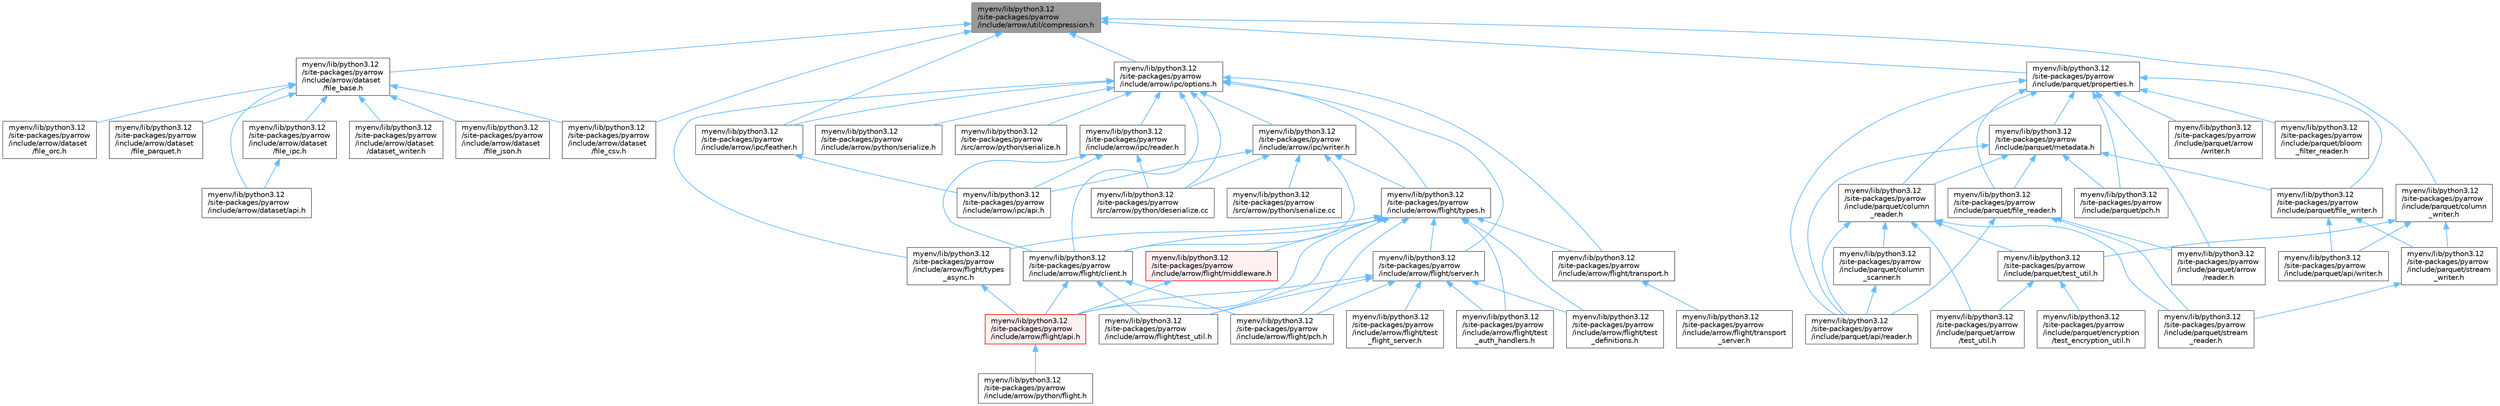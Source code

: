 digraph "myenv/lib/python3.12/site-packages/pyarrow/include/arrow/util/compression.h"
{
 // LATEX_PDF_SIZE
  bgcolor="transparent";
  edge [fontname=Helvetica,fontsize=10,labelfontname=Helvetica,labelfontsize=10];
  node [fontname=Helvetica,fontsize=10,shape=box,height=0.2,width=0.4];
  Node1 [id="Node000001",label="myenv/lib/python3.12\l/site-packages/pyarrow\l/include/arrow/util/compression.h",height=0.2,width=0.4,color="gray40", fillcolor="grey60", style="filled", fontcolor="black",tooltip=" "];
  Node1 -> Node2 [id="edge1_Node000001_Node000002",dir="back",color="steelblue1",style="solid",tooltip=" "];
  Node2 [id="Node000002",label="myenv/lib/python3.12\l/site-packages/pyarrow\l/include/arrow/dataset\l/file_base.h",height=0.2,width=0.4,color="grey40", fillcolor="white", style="filled",URL="$file__base_8h.html",tooltip=" "];
  Node2 -> Node3 [id="edge2_Node000002_Node000003",dir="back",color="steelblue1",style="solid",tooltip=" "];
  Node3 [id="Node000003",label="myenv/lib/python3.12\l/site-packages/pyarrow\l/include/arrow/dataset/api.h",height=0.2,width=0.4,color="grey40", fillcolor="white", style="filled",URL="$include_2arrow_2dataset_2api_8h.html",tooltip=" "];
  Node2 -> Node4 [id="edge3_Node000002_Node000004",dir="back",color="steelblue1",style="solid",tooltip=" "];
  Node4 [id="Node000004",label="myenv/lib/python3.12\l/site-packages/pyarrow\l/include/arrow/dataset\l/dataset_writer.h",height=0.2,width=0.4,color="grey40", fillcolor="white", style="filled",URL="$dataset__writer_8h.html",tooltip=" "];
  Node2 -> Node5 [id="edge4_Node000002_Node000005",dir="back",color="steelblue1",style="solid",tooltip=" "];
  Node5 [id="Node000005",label="myenv/lib/python3.12\l/site-packages/pyarrow\l/include/arrow/dataset\l/file_csv.h",height=0.2,width=0.4,color="grey40", fillcolor="white", style="filled",URL="$file__csv_8h.html",tooltip=" "];
  Node2 -> Node6 [id="edge5_Node000002_Node000006",dir="back",color="steelblue1",style="solid",tooltip=" "];
  Node6 [id="Node000006",label="myenv/lib/python3.12\l/site-packages/pyarrow\l/include/arrow/dataset\l/file_ipc.h",height=0.2,width=0.4,color="grey40", fillcolor="white", style="filled",URL="$file__ipc_8h.html",tooltip=" "];
  Node6 -> Node3 [id="edge6_Node000006_Node000003",dir="back",color="steelblue1",style="solid",tooltip=" "];
  Node2 -> Node7 [id="edge7_Node000002_Node000007",dir="back",color="steelblue1",style="solid",tooltip=" "];
  Node7 [id="Node000007",label="myenv/lib/python3.12\l/site-packages/pyarrow\l/include/arrow/dataset\l/file_json.h",height=0.2,width=0.4,color="grey40", fillcolor="white", style="filled",URL="$file__json_8h.html",tooltip=" "];
  Node2 -> Node8 [id="edge8_Node000002_Node000008",dir="back",color="steelblue1",style="solid",tooltip=" "];
  Node8 [id="Node000008",label="myenv/lib/python3.12\l/site-packages/pyarrow\l/include/arrow/dataset\l/file_orc.h",height=0.2,width=0.4,color="grey40", fillcolor="white", style="filled",URL="$file__orc_8h.html",tooltip=" "];
  Node2 -> Node9 [id="edge9_Node000002_Node000009",dir="back",color="steelblue1",style="solid",tooltip=" "];
  Node9 [id="Node000009",label="myenv/lib/python3.12\l/site-packages/pyarrow\l/include/arrow/dataset\l/file_parquet.h",height=0.2,width=0.4,color="grey40", fillcolor="white", style="filled",URL="$file__parquet_8h.html",tooltip=" "];
  Node1 -> Node5 [id="edge10_Node000001_Node000005",dir="back",color="steelblue1",style="solid",tooltip=" "];
  Node1 -> Node10 [id="edge11_Node000001_Node000010",dir="back",color="steelblue1",style="solid",tooltip=" "];
  Node10 [id="Node000010",label="myenv/lib/python3.12\l/site-packages/pyarrow\l/include/arrow/ipc/feather.h",height=0.2,width=0.4,color="grey40", fillcolor="white", style="filled",URL="$feather_8h.html",tooltip=" "];
  Node10 -> Node11 [id="edge12_Node000010_Node000011",dir="back",color="steelblue1",style="solid",tooltip=" "];
  Node11 [id="Node000011",label="myenv/lib/python3.12\l/site-packages/pyarrow\l/include/arrow/ipc/api.h",height=0.2,width=0.4,color="grey40", fillcolor="white", style="filled",URL="$include_2arrow_2ipc_2api_8h.html",tooltip=" "];
  Node1 -> Node12 [id="edge13_Node000001_Node000012",dir="back",color="steelblue1",style="solid",tooltip=" "];
  Node12 [id="Node000012",label="myenv/lib/python3.12\l/site-packages/pyarrow\l/include/arrow/ipc/options.h",height=0.2,width=0.4,color="grey40", fillcolor="white", style="filled",URL="$ipc_2options_8h.html",tooltip=" "];
  Node12 -> Node13 [id="edge14_Node000012_Node000013",dir="back",color="steelblue1",style="solid",tooltip=" "];
  Node13 [id="Node000013",label="myenv/lib/python3.12\l/site-packages/pyarrow\l/include/arrow/flight/client.h",height=0.2,width=0.4,color="grey40", fillcolor="white", style="filled",URL="$client_8h.html",tooltip=" "];
  Node13 -> Node14 [id="edge15_Node000013_Node000014",dir="back",color="steelblue1",style="solid",tooltip=" "];
  Node14 [id="Node000014",label="myenv/lib/python3.12\l/site-packages/pyarrow\l/include/arrow/flight/api.h",height=0.2,width=0.4,color="red", fillcolor="#FFF0F0", style="filled",URL="$include_2arrow_2flight_2api_8h.html",tooltip=" "];
  Node14 -> Node15 [id="edge16_Node000014_Node000015",dir="back",color="steelblue1",style="solid",tooltip=" "];
  Node15 [id="Node000015",label="myenv/lib/python3.12\l/site-packages/pyarrow\l/include/arrow/python/flight.h",height=0.2,width=0.4,color="grey40", fillcolor="white", style="filled",URL="$include_2arrow_2python_2flight_8h.html",tooltip=" "];
  Node13 -> Node17 [id="edge17_Node000013_Node000017",dir="back",color="steelblue1",style="solid",tooltip=" "];
  Node17 [id="Node000017",label="myenv/lib/python3.12\l/site-packages/pyarrow\l/include/arrow/flight/pch.h",height=0.2,width=0.4,color="grey40", fillcolor="white", style="filled",URL="$include_2arrow_2flight_2pch_8h.html",tooltip=" "];
  Node13 -> Node18 [id="edge18_Node000013_Node000018",dir="back",color="steelblue1",style="solid",tooltip=" "];
  Node18 [id="Node000018",label="myenv/lib/python3.12\l/site-packages/pyarrow\l/include/arrow/flight/test_util.h",height=0.2,width=0.4,color="grey40", fillcolor="white", style="filled",URL="$arrow_2flight_2test__util_8h.html",tooltip=" "];
  Node12 -> Node19 [id="edge19_Node000012_Node000019",dir="back",color="steelblue1",style="solid",tooltip=" "];
  Node19 [id="Node000019",label="myenv/lib/python3.12\l/site-packages/pyarrow\l/include/arrow/flight/server.h",height=0.2,width=0.4,color="grey40", fillcolor="white", style="filled",URL="$server_8h.html",tooltip=" "];
  Node19 -> Node14 [id="edge20_Node000019_Node000014",dir="back",color="steelblue1",style="solid",tooltip=" "];
  Node19 -> Node17 [id="edge21_Node000019_Node000017",dir="back",color="steelblue1",style="solid",tooltip=" "];
  Node19 -> Node20 [id="edge22_Node000019_Node000020",dir="back",color="steelblue1",style="solid",tooltip=" "];
  Node20 [id="Node000020",label="myenv/lib/python3.12\l/site-packages/pyarrow\l/include/arrow/flight/test\l_auth_handlers.h",height=0.2,width=0.4,color="grey40", fillcolor="white", style="filled",URL="$test__auth__handlers_8h.html",tooltip=" "];
  Node19 -> Node21 [id="edge23_Node000019_Node000021",dir="back",color="steelblue1",style="solid",tooltip=" "];
  Node21 [id="Node000021",label="myenv/lib/python3.12\l/site-packages/pyarrow\l/include/arrow/flight/test\l_definitions.h",height=0.2,width=0.4,color="grey40", fillcolor="white", style="filled",URL="$test__definitions_8h.html",tooltip=" "];
  Node19 -> Node22 [id="edge24_Node000019_Node000022",dir="back",color="steelblue1",style="solid",tooltip=" "];
  Node22 [id="Node000022",label="myenv/lib/python3.12\l/site-packages/pyarrow\l/include/arrow/flight/test\l_flight_server.h",height=0.2,width=0.4,color="grey40", fillcolor="white", style="filled",URL="$test__flight__server_8h.html",tooltip=" "];
  Node19 -> Node18 [id="edge25_Node000019_Node000018",dir="back",color="steelblue1",style="solid",tooltip=" "];
  Node12 -> Node23 [id="edge26_Node000012_Node000023",dir="back",color="steelblue1",style="solid",tooltip=" "];
  Node23 [id="Node000023",label="myenv/lib/python3.12\l/site-packages/pyarrow\l/include/arrow/flight/transport.h",height=0.2,width=0.4,color="grey40", fillcolor="white", style="filled",URL="$transport_8h.html",tooltip=" "];
  Node23 -> Node24 [id="edge27_Node000023_Node000024",dir="back",color="steelblue1",style="solid",tooltip=" "];
  Node24 [id="Node000024",label="myenv/lib/python3.12\l/site-packages/pyarrow\l/include/arrow/flight/transport\l_server.h",height=0.2,width=0.4,color="grey40", fillcolor="white", style="filled",URL="$transport__server_8h.html",tooltip=" "];
  Node12 -> Node25 [id="edge28_Node000012_Node000025",dir="back",color="steelblue1",style="solid",tooltip=" "];
  Node25 [id="Node000025",label="myenv/lib/python3.12\l/site-packages/pyarrow\l/include/arrow/flight/types.h",height=0.2,width=0.4,color="grey40", fillcolor="white", style="filled",URL="$arrow_2flight_2types_8h.html",tooltip=" "];
  Node25 -> Node14 [id="edge29_Node000025_Node000014",dir="back",color="steelblue1",style="solid",tooltip=" "];
  Node25 -> Node13 [id="edge30_Node000025_Node000013",dir="back",color="steelblue1",style="solid",tooltip=" "];
  Node25 -> Node26 [id="edge31_Node000025_Node000026",dir="back",color="steelblue1",style="solid",tooltip=" "];
  Node26 [id="Node000026",label="myenv/lib/python3.12\l/site-packages/pyarrow\l/include/arrow/flight/middleware.h",height=0.2,width=0.4,color="red", fillcolor="#FFF0F0", style="filled",URL="$middleware_8h.html",tooltip=" "];
  Node26 -> Node14 [id="edge32_Node000026_Node000014",dir="back",color="steelblue1",style="solid",tooltip=" "];
  Node25 -> Node17 [id="edge33_Node000025_Node000017",dir="back",color="steelblue1",style="solid",tooltip=" "];
  Node25 -> Node19 [id="edge34_Node000025_Node000019",dir="back",color="steelblue1",style="solid",tooltip=" "];
  Node25 -> Node20 [id="edge35_Node000025_Node000020",dir="back",color="steelblue1",style="solid",tooltip=" "];
  Node25 -> Node21 [id="edge36_Node000025_Node000021",dir="back",color="steelblue1",style="solid",tooltip=" "];
  Node25 -> Node18 [id="edge37_Node000025_Node000018",dir="back",color="steelblue1",style="solid",tooltip=" "];
  Node25 -> Node23 [id="edge38_Node000025_Node000023",dir="back",color="steelblue1",style="solid",tooltip=" "];
  Node25 -> Node32 [id="edge39_Node000025_Node000032",dir="back",color="steelblue1",style="solid",tooltip=" "];
  Node32 [id="Node000032",label="myenv/lib/python3.12\l/site-packages/pyarrow\l/include/arrow/flight/types\l_async.h",height=0.2,width=0.4,color="grey40", fillcolor="white", style="filled",URL="$types__async_8h.html",tooltip=" "];
  Node32 -> Node14 [id="edge40_Node000032_Node000014",dir="back",color="steelblue1",style="solid",tooltip=" "];
  Node12 -> Node32 [id="edge41_Node000012_Node000032",dir="back",color="steelblue1",style="solid",tooltip=" "];
  Node12 -> Node10 [id="edge42_Node000012_Node000010",dir="back",color="steelblue1",style="solid",tooltip=" "];
  Node12 -> Node33 [id="edge43_Node000012_Node000033",dir="back",color="steelblue1",style="solid",tooltip=" "];
  Node33 [id="Node000033",label="myenv/lib/python3.12\l/site-packages/pyarrow\l/include/arrow/ipc/reader.h",height=0.2,width=0.4,color="grey40", fillcolor="white", style="filled",URL="$arrow_2ipc_2reader_8h.html",tooltip=" "];
  Node33 -> Node13 [id="edge44_Node000033_Node000013",dir="back",color="steelblue1",style="solid",tooltip=" "];
  Node33 -> Node11 [id="edge45_Node000033_Node000011",dir="back",color="steelblue1",style="solid",tooltip=" "];
  Node33 -> Node34 [id="edge46_Node000033_Node000034",dir="back",color="steelblue1",style="solid",tooltip=" "];
  Node34 [id="Node000034",label="myenv/lib/python3.12\l/site-packages/pyarrow\l/src/arrow/python/deserialize.cc",height=0.2,width=0.4,color="grey40", fillcolor="white", style="filled",URL="$deserialize_8cc.html",tooltip=" "];
  Node12 -> Node35 [id="edge47_Node000012_Node000035",dir="back",color="steelblue1",style="solid",tooltip=" "];
  Node35 [id="Node000035",label="myenv/lib/python3.12\l/site-packages/pyarrow\l/include/arrow/ipc/writer.h",height=0.2,width=0.4,color="grey40", fillcolor="white", style="filled",URL="$arrow_2ipc_2writer_8h.html",tooltip=" "];
  Node35 -> Node13 [id="edge48_Node000035_Node000013",dir="back",color="steelblue1",style="solid",tooltip=" "];
  Node35 -> Node25 [id="edge49_Node000035_Node000025",dir="back",color="steelblue1",style="solid",tooltip=" "];
  Node35 -> Node11 [id="edge50_Node000035_Node000011",dir="back",color="steelblue1",style="solid",tooltip=" "];
  Node35 -> Node34 [id="edge51_Node000035_Node000034",dir="back",color="steelblue1",style="solid",tooltip=" "];
  Node35 -> Node36 [id="edge52_Node000035_Node000036",dir="back",color="steelblue1",style="solid",tooltip=" "];
  Node36 [id="Node000036",label="myenv/lib/python3.12\l/site-packages/pyarrow\l/src/arrow/python/serialize.cc",height=0.2,width=0.4,color="grey40", fillcolor="white", style="filled",URL="$serialize_8cc.html",tooltip=" "];
  Node12 -> Node37 [id="edge53_Node000012_Node000037",dir="back",color="steelblue1",style="solid",tooltip=" "];
  Node37 [id="Node000037",label="myenv/lib/python3.12\l/site-packages/pyarrow\l/include/arrow/python/serialize.h",height=0.2,width=0.4,color="grey40", fillcolor="white", style="filled",URL="$include_2arrow_2python_2serialize_8h.html",tooltip=" "];
  Node12 -> Node34 [id="edge54_Node000012_Node000034",dir="back",color="steelblue1",style="solid",tooltip=" "];
  Node12 -> Node38 [id="edge55_Node000012_Node000038",dir="back",color="steelblue1",style="solid",tooltip=" "];
  Node38 [id="Node000038",label="myenv/lib/python3.12\l/site-packages/pyarrow\l/src/arrow/python/serialize.h",height=0.2,width=0.4,color="grey40", fillcolor="white", style="filled",URL="$src_2arrow_2python_2serialize_8h.html",tooltip=" "];
  Node1 -> Node39 [id="edge56_Node000001_Node000039",dir="back",color="steelblue1",style="solid",tooltip=" "];
  Node39 [id="Node000039",label="myenv/lib/python3.12\l/site-packages/pyarrow\l/include/parquet/column\l_writer.h",height=0.2,width=0.4,color="grey40", fillcolor="white", style="filled",URL="$column__writer_8h.html",tooltip=" "];
  Node39 -> Node40 [id="edge57_Node000039_Node000040",dir="back",color="steelblue1",style="solid",tooltip=" "];
  Node40 [id="Node000040",label="myenv/lib/python3.12\l/site-packages/pyarrow\l/include/parquet/api/writer.h",height=0.2,width=0.4,color="grey40", fillcolor="white", style="filled",URL="$parquet_2api_2writer_8h.html",tooltip=" "];
  Node39 -> Node41 [id="edge58_Node000039_Node000041",dir="back",color="steelblue1",style="solid",tooltip=" "];
  Node41 [id="Node000041",label="myenv/lib/python3.12\l/site-packages/pyarrow\l/include/parquet/stream\l_writer.h",height=0.2,width=0.4,color="grey40", fillcolor="white", style="filled",URL="$stream__writer_8h.html",tooltip=" "];
  Node41 -> Node42 [id="edge59_Node000041_Node000042",dir="back",color="steelblue1",style="solid",tooltip=" "];
  Node42 [id="Node000042",label="myenv/lib/python3.12\l/site-packages/pyarrow\l/include/parquet/stream\l_reader.h",height=0.2,width=0.4,color="grey40", fillcolor="white", style="filled",URL="$stream__reader_8h.html",tooltip=" "];
  Node39 -> Node43 [id="edge60_Node000039_Node000043",dir="back",color="steelblue1",style="solid",tooltip=" "];
  Node43 [id="Node000043",label="myenv/lib/python3.12\l/site-packages/pyarrow\l/include/parquet/test_util.h",height=0.2,width=0.4,color="grey40", fillcolor="white", style="filled",URL="$parquet_2test__util_8h.html",tooltip=" "];
  Node43 -> Node44 [id="edge61_Node000043_Node000044",dir="back",color="steelblue1",style="solid",tooltip=" "];
  Node44 [id="Node000044",label="myenv/lib/python3.12\l/site-packages/pyarrow\l/include/parquet/arrow\l/test_util.h",height=0.2,width=0.4,color="grey40", fillcolor="white", style="filled",URL="$parquet_2arrow_2test__util_8h.html",tooltip=" "];
  Node43 -> Node45 [id="edge62_Node000043_Node000045",dir="back",color="steelblue1",style="solid",tooltip=" "];
  Node45 [id="Node000045",label="myenv/lib/python3.12\l/site-packages/pyarrow\l/include/parquet/encryption\l/test_encryption_util.h",height=0.2,width=0.4,color="grey40", fillcolor="white", style="filled",URL="$test__encryption__util_8h.html",tooltip=" "];
  Node1 -> Node46 [id="edge63_Node000001_Node000046",dir="back",color="steelblue1",style="solid",tooltip=" "];
  Node46 [id="Node000046",label="myenv/lib/python3.12\l/site-packages/pyarrow\l/include/parquet/properties.h",height=0.2,width=0.4,color="grey40", fillcolor="white", style="filled",URL="$properties_8h.html",tooltip=" "];
  Node46 -> Node47 [id="edge64_Node000046_Node000047",dir="back",color="steelblue1",style="solid",tooltip=" "];
  Node47 [id="Node000047",label="myenv/lib/python3.12\l/site-packages/pyarrow\l/include/parquet/api/reader.h",height=0.2,width=0.4,color="grey40", fillcolor="white", style="filled",URL="$parquet_2api_2reader_8h.html",tooltip=" "];
  Node46 -> Node48 [id="edge65_Node000046_Node000048",dir="back",color="steelblue1",style="solid",tooltip=" "];
  Node48 [id="Node000048",label="myenv/lib/python3.12\l/site-packages/pyarrow\l/include/parquet/arrow\l/reader.h",height=0.2,width=0.4,color="grey40", fillcolor="white", style="filled",URL="$parquet_2arrow_2reader_8h.html",tooltip=" "];
  Node46 -> Node49 [id="edge66_Node000046_Node000049",dir="back",color="steelblue1",style="solid",tooltip=" "];
  Node49 [id="Node000049",label="myenv/lib/python3.12\l/site-packages/pyarrow\l/include/parquet/arrow\l/writer.h",height=0.2,width=0.4,color="grey40", fillcolor="white", style="filled",URL="$parquet_2arrow_2writer_8h.html",tooltip=" "];
  Node46 -> Node50 [id="edge67_Node000046_Node000050",dir="back",color="steelblue1",style="solid",tooltip=" "];
  Node50 [id="Node000050",label="myenv/lib/python3.12\l/site-packages/pyarrow\l/include/parquet/bloom\l_filter_reader.h",height=0.2,width=0.4,color="grey40", fillcolor="white", style="filled",URL="$bloom__filter__reader_8h.html",tooltip=" "];
  Node46 -> Node51 [id="edge68_Node000046_Node000051",dir="back",color="steelblue1",style="solid",tooltip=" "];
  Node51 [id="Node000051",label="myenv/lib/python3.12\l/site-packages/pyarrow\l/include/parquet/column\l_reader.h",height=0.2,width=0.4,color="grey40", fillcolor="white", style="filled",URL="$column__reader_8h.html",tooltip=" "];
  Node51 -> Node47 [id="edge69_Node000051_Node000047",dir="back",color="steelblue1",style="solid",tooltip=" "];
  Node51 -> Node44 [id="edge70_Node000051_Node000044",dir="back",color="steelblue1",style="solid",tooltip=" "];
  Node51 -> Node52 [id="edge71_Node000051_Node000052",dir="back",color="steelblue1",style="solid",tooltip=" "];
  Node52 [id="Node000052",label="myenv/lib/python3.12\l/site-packages/pyarrow\l/include/parquet/column\l_scanner.h",height=0.2,width=0.4,color="grey40", fillcolor="white", style="filled",URL="$column__scanner_8h.html",tooltip=" "];
  Node52 -> Node47 [id="edge72_Node000052_Node000047",dir="back",color="steelblue1",style="solid",tooltip=" "];
  Node51 -> Node42 [id="edge73_Node000051_Node000042",dir="back",color="steelblue1",style="solid",tooltip=" "];
  Node51 -> Node43 [id="edge74_Node000051_Node000043",dir="back",color="steelblue1",style="solid",tooltip=" "];
  Node46 -> Node53 [id="edge75_Node000046_Node000053",dir="back",color="steelblue1",style="solid",tooltip=" "];
  Node53 [id="Node000053",label="myenv/lib/python3.12\l/site-packages/pyarrow\l/include/parquet/file_reader.h",height=0.2,width=0.4,color="grey40", fillcolor="white", style="filled",URL="$file__reader_8h.html",tooltip=" "];
  Node53 -> Node47 [id="edge76_Node000053_Node000047",dir="back",color="steelblue1",style="solid",tooltip=" "];
  Node53 -> Node48 [id="edge77_Node000053_Node000048",dir="back",color="steelblue1",style="solid",tooltip=" "];
  Node53 -> Node42 [id="edge78_Node000053_Node000042",dir="back",color="steelblue1",style="solid",tooltip=" "];
  Node46 -> Node54 [id="edge79_Node000046_Node000054",dir="back",color="steelblue1",style="solid",tooltip=" "];
  Node54 [id="Node000054",label="myenv/lib/python3.12\l/site-packages/pyarrow\l/include/parquet/file_writer.h",height=0.2,width=0.4,color="grey40", fillcolor="white", style="filled",URL="$file__writer_8h.html",tooltip=" "];
  Node54 -> Node40 [id="edge80_Node000054_Node000040",dir="back",color="steelblue1",style="solid",tooltip=" "];
  Node54 -> Node41 [id="edge81_Node000054_Node000041",dir="back",color="steelblue1",style="solid",tooltip=" "];
  Node46 -> Node55 [id="edge82_Node000046_Node000055",dir="back",color="steelblue1",style="solid",tooltip=" "];
  Node55 [id="Node000055",label="myenv/lib/python3.12\l/site-packages/pyarrow\l/include/parquet/metadata.h",height=0.2,width=0.4,color="grey40", fillcolor="white", style="filled",URL="$metadata_8h.html",tooltip=" "];
  Node55 -> Node47 [id="edge83_Node000055_Node000047",dir="back",color="steelblue1",style="solid",tooltip=" "];
  Node55 -> Node51 [id="edge84_Node000055_Node000051",dir="back",color="steelblue1",style="solid",tooltip=" "];
  Node55 -> Node53 [id="edge85_Node000055_Node000053",dir="back",color="steelblue1",style="solid",tooltip=" "];
  Node55 -> Node54 [id="edge86_Node000055_Node000054",dir="back",color="steelblue1",style="solid",tooltip=" "];
  Node55 -> Node56 [id="edge87_Node000055_Node000056",dir="back",color="steelblue1",style="solid",tooltip=" "];
  Node56 [id="Node000056",label="myenv/lib/python3.12\l/site-packages/pyarrow\l/include/parquet/pch.h",height=0.2,width=0.4,color="grey40", fillcolor="white", style="filled",URL="$include_2parquet_2pch_8h.html",tooltip=" "];
  Node46 -> Node56 [id="edge88_Node000046_Node000056",dir="back",color="steelblue1",style="solid",tooltip=" "];
}
